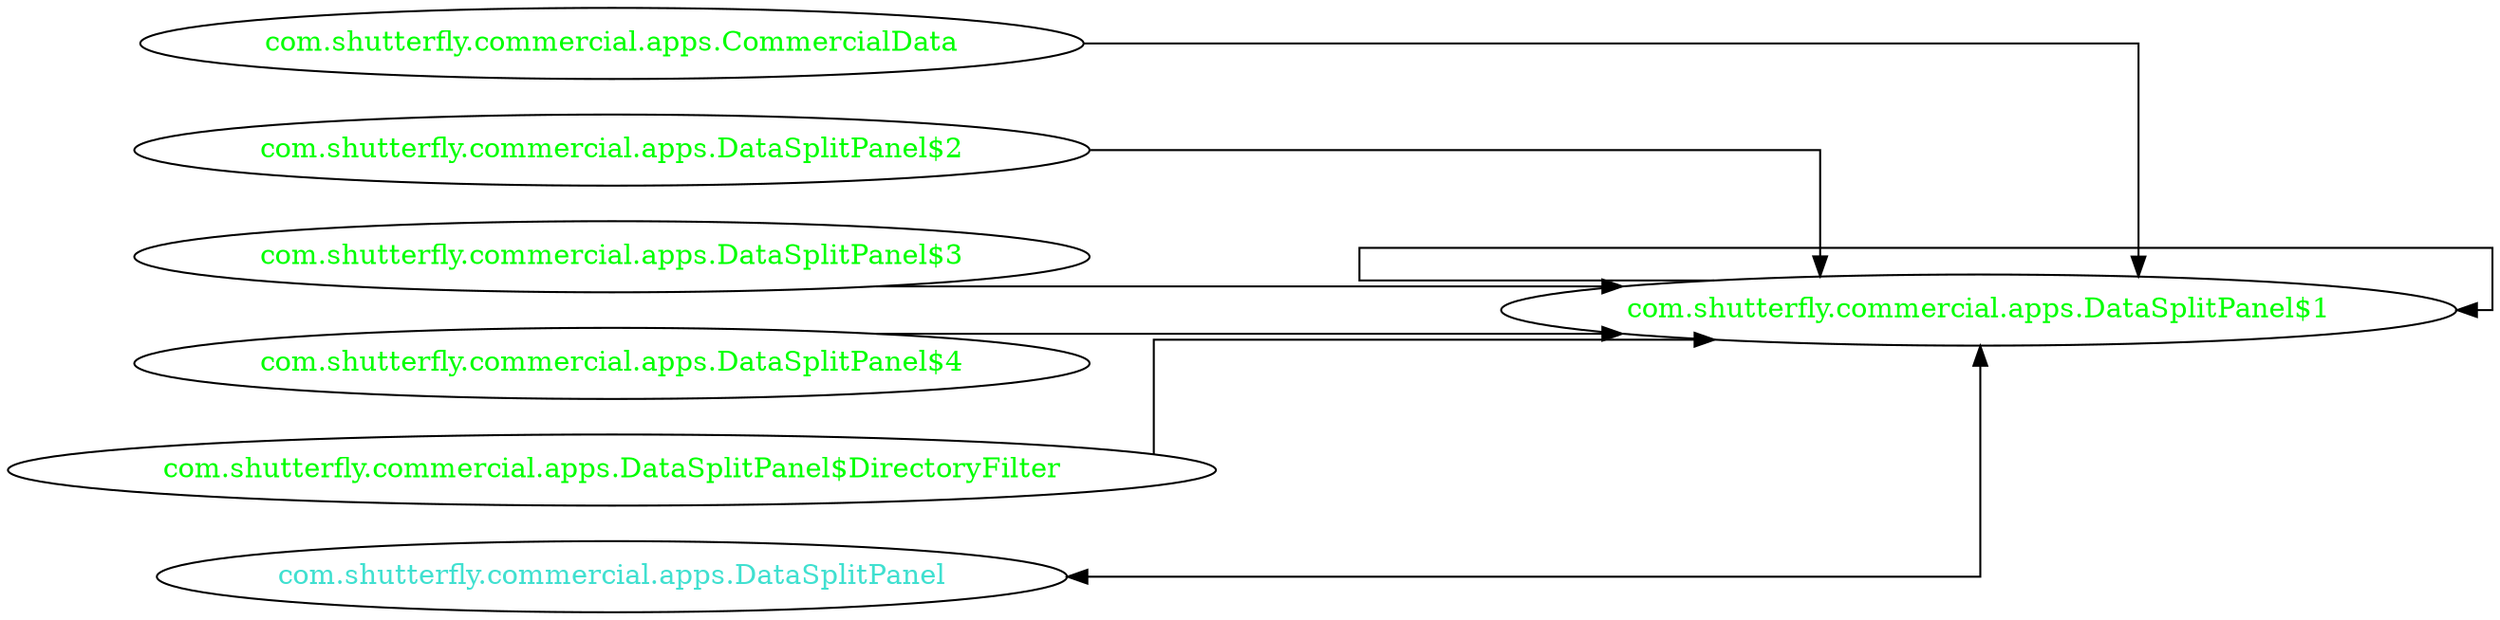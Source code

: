 digraph dependencyGraph {
 concentrate=true;
 ranksep="2.0";
 rankdir="LR"; 
 splines="ortho";
"com.shutterfly.commercial.apps.DataSplitPanel$1" [fontcolor="red"];
"com.shutterfly.commercial.apps.CommercialData" [ fontcolor="green" ];
"com.shutterfly.commercial.apps.CommercialData"->"com.shutterfly.commercial.apps.DataSplitPanel$1";
"com.shutterfly.commercial.apps.DataSplitPanel$1" [ fontcolor="green" ];
"com.shutterfly.commercial.apps.DataSplitPanel$1"->"com.shutterfly.commercial.apps.DataSplitPanel$1";
"com.shutterfly.commercial.apps.DataSplitPanel$2" [ fontcolor="green" ];
"com.shutterfly.commercial.apps.DataSplitPanel$2"->"com.shutterfly.commercial.apps.DataSplitPanel$1";
"com.shutterfly.commercial.apps.DataSplitPanel$3" [ fontcolor="green" ];
"com.shutterfly.commercial.apps.DataSplitPanel$3"->"com.shutterfly.commercial.apps.DataSplitPanel$1";
"com.shutterfly.commercial.apps.DataSplitPanel$4" [ fontcolor="green" ];
"com.shutterfly.commercial.apps.DataSplitPanel$4"->"com.shutterfly.commercial.apps.DataSplitPanel$1";
"com.shutterfly.commercial.apps.DataSplitPanel$DirectoryFilter" [ fontcolor="green" ];
"com.shutterfly.commercial.apps.DataSplitPanel$DirectoryFilter"->"com.shutterfly.commercial.apps.DataSplitPanel$1";
"com.shutterfly.commercial.apps.DataSplitPanel" [ fontcolor="turquoise" ];
"com.shutterfly.commercial.apps.DataSplitPanel"->"com.shutterfly.commercial.apps.DataSplitPanel$1" [dir=both];
}